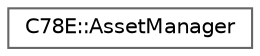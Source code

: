 digraph "Graphical Class Hierarchy"
{
 // LATEX_PDF_SIZE
  bgcolor="transparent";
  edge [fontname=Helvetica,fontsize=10,labelfontname=Helvetica,labelfontsize=10];
  node [fontname=Helvetica,fontsize=10,shape=box,height=0.2,width=0.4];
  rankdir="LR";
  Node0 [id="Node000000",label="C78E::AssetManager",height=0.2,width=0.4,color="grey40", fillcolor="white", style="filled",URL="$d7/d80/class_c78_e_1_1_asset_manager.html",tooltip=" "];
}
